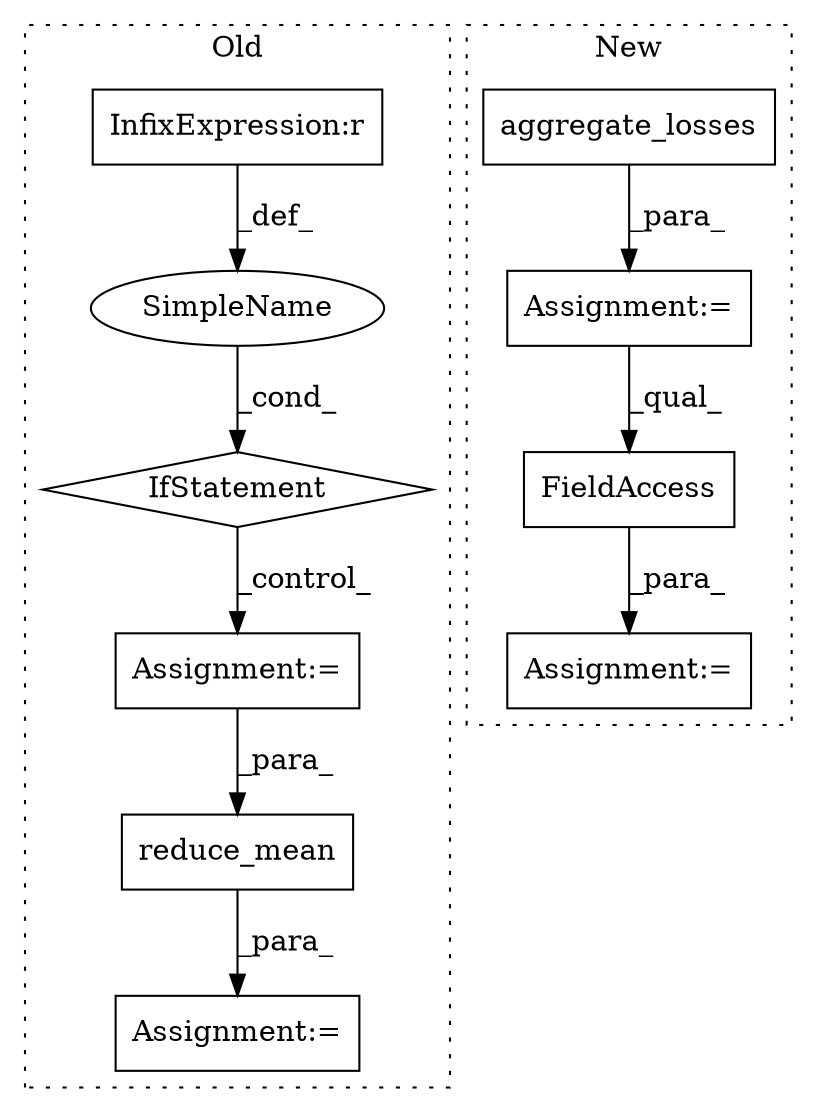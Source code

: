 digraph G {
subgraph cluster0 {
1 [label="IfStatement" a="25" s="14326,14345" l="4,2" shape="diamond"];
3 [label="InfixExpression:r" a="27" s="14337" l="4" shape="box"];
5 [label="SimpleName" a="42" s="" l="" shape="ellipse"];
6 [label="Assignment:=" a="7" s="14367" l="2" shape="box"];
8 [label="reduce_mean" a="32" s="14414,14436" l="12,1" shape="box"];
9 [label="Assignment:=" a="7" s="14402" l="1" shape="box"];
label = "Old";
style="dotted";
}
subgraph cluster1 {
2 [label="aggregate_losses" a="32" s="14578,14622" l="17,1" shape="box"];
4 [label="FieldAccess" a="22" s="14642" l="19" shape="box"];
7 [label="Assignment:=" a="7" s="14641" l="1" shape="box"];
10 [label="Assignment:=" a="7" s="14570" l="1" shape="box"];
label = "New";
style="dotted";
}
1 -> 6 [label="_control_"];
2 -> 10 [label="_para_"];
3 -> 5 [label="_def_"];
4 -> 7 [label="_para_"];
5 -> 1 [label="_cond_"];
6 -> 8 [label="_para_"];
8 -> 9 [label="_para_"];
10 -> 4 [label="_qual_"];
}